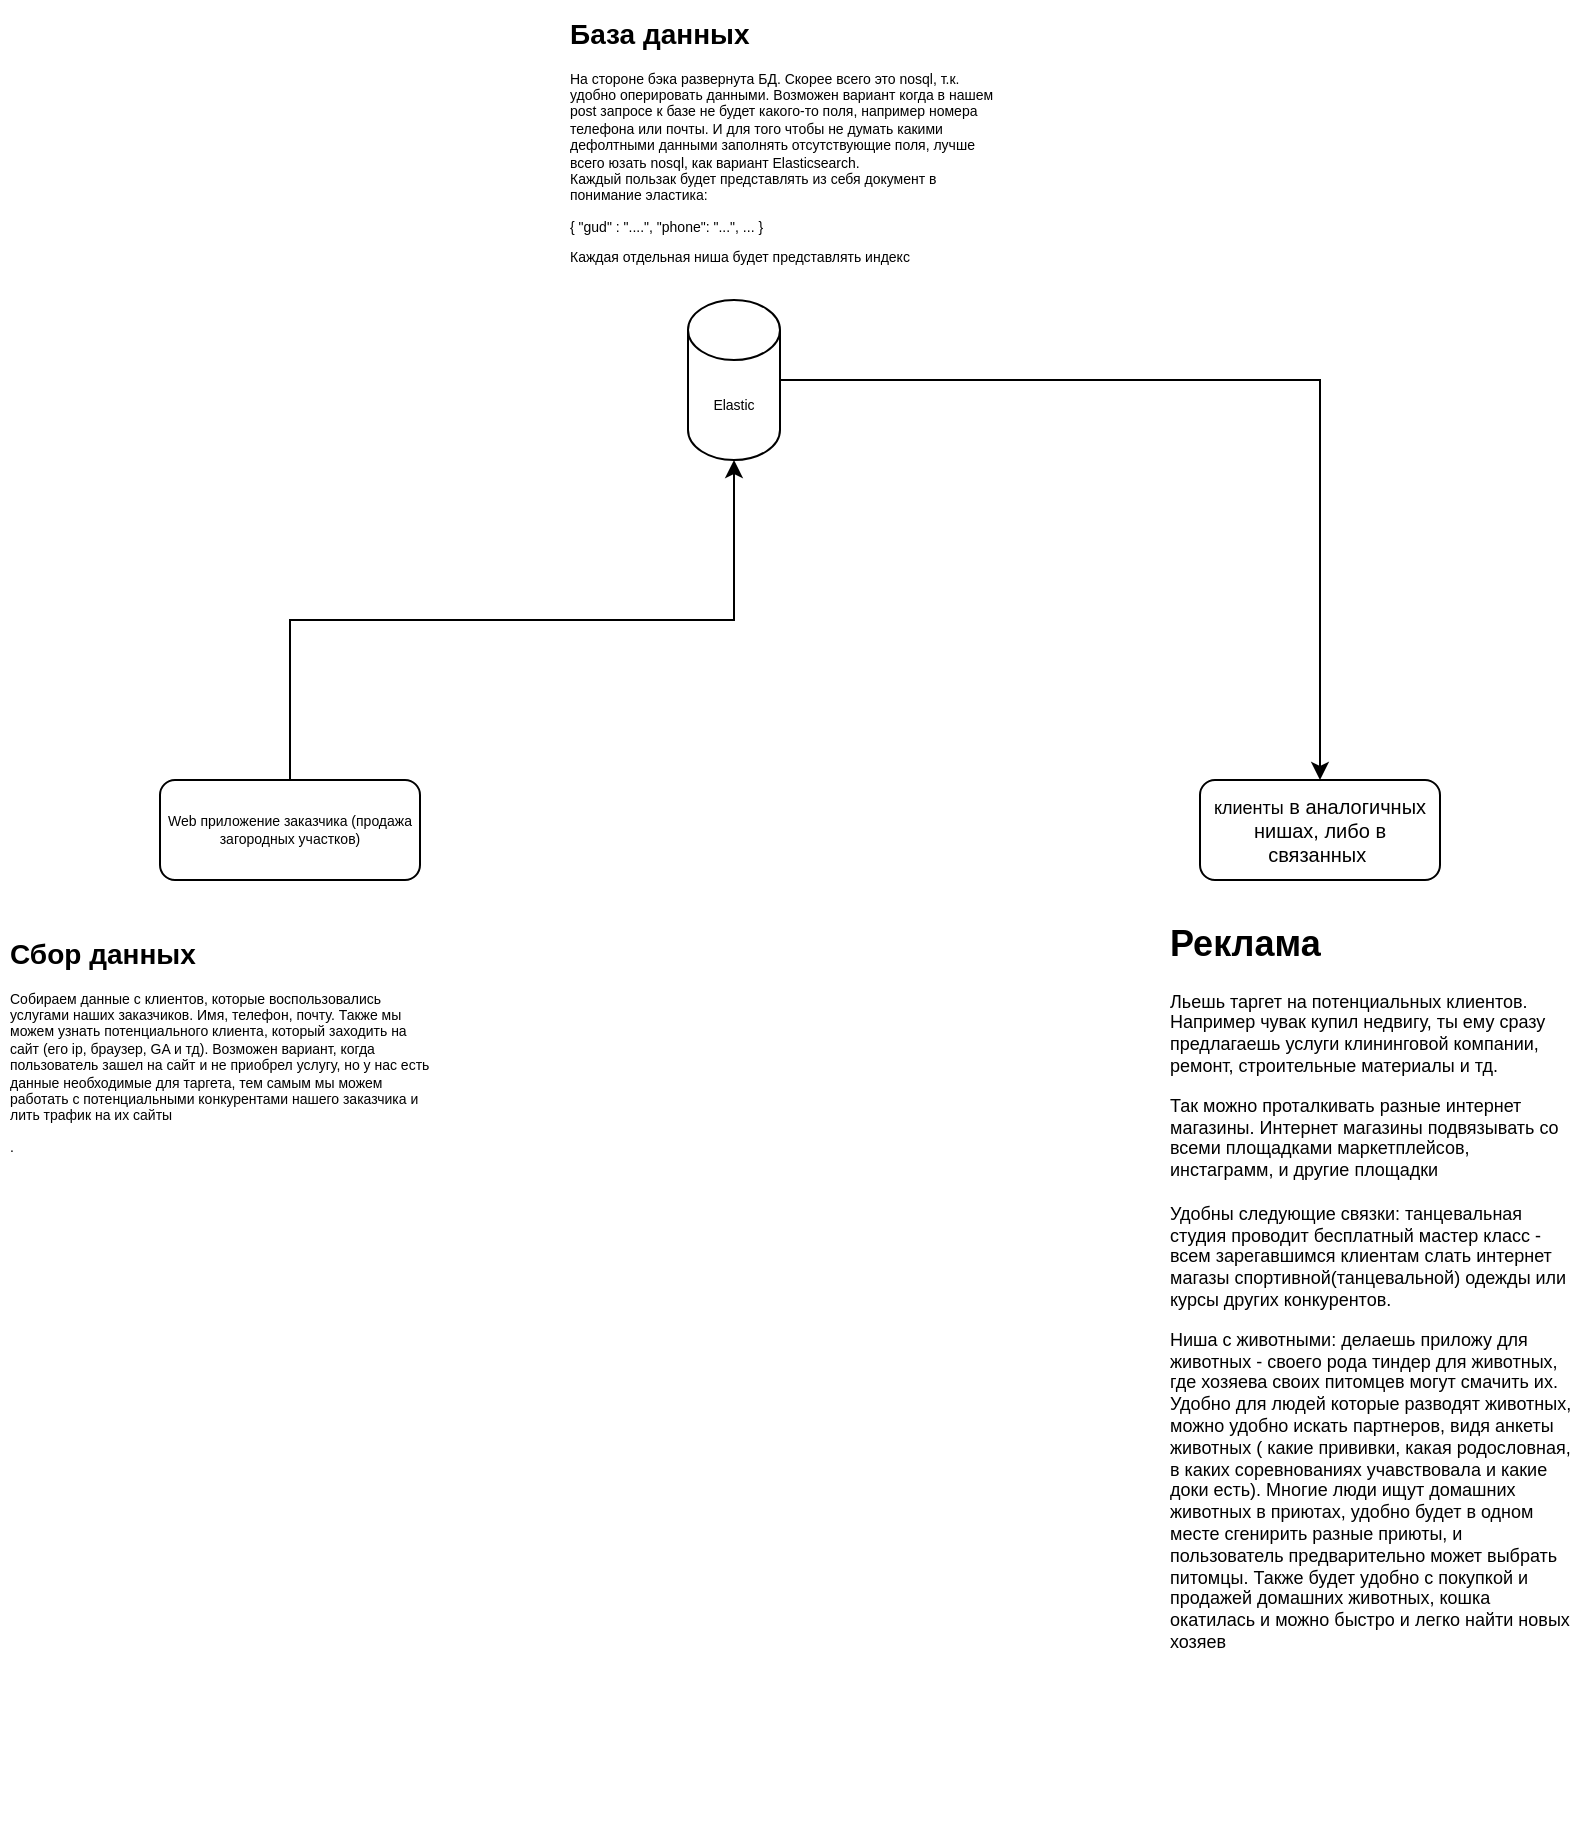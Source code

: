<mxfile version="20.2.0" type="github">
  <diagram id="C5RBs43oDa-KdzZeNtuy" name="Page-1">
    <mxGraphModel dx="1026" dy="768" grid="1" gridSize="10" guides="1" tooltips="1" connect="1" arrows="1" fold="1" page="1" pageScale="1" pageWidth="827" pageHeight="1169" math="0" shadow="0">
      <root>
        <mxCell id="WIyWlLk6GJQsqaUBKTNV-0" />
        <mxCell id="WIyWlLk6GJQsqaUBKTNV-1" parent="WIyWlLk6GJQsqaUBKTNV-0" />
        <mxCell id="ckcIEzo2NA76HNStzIgR-6" style="edgeStyle=orthogonalEdgeStyle;rounded=0;orthogonalLoop=1;jettySize=auto;html=1;exitX=0.5;exitY=0;exitDx=0;exitDy=0;fontSize=5;entryX=0.5;entryY=1;entryDx=0;entryDy=0;entryPerimeter=0;" edge="1" parent="WIyWlLk6GJQsqaUBKTNV-1" source="WIyWlLk6GJQsqaUBKTNV-3" target="ckcIEzo2NA76HNStzIgR-4">
          <mxGeometry relative="1" as="geometry">
            <mxPoint x="350" y="250" as="targetPoint" />
          </mxGeometry>
        </mxCell>
        <mxCell id="WIyWlLk6GJQsqaUBKTNV-3" value="Web приложение заказчика (продажа загородных участков)" style="rounded=1;whiteSpace=wrap;html=1;fontSize=7;glass=0;strokeWidth=1;shadow=0;" parent="WIyWlLk6GJQsqaUBKTNV-1" vertex="1">
          <mxGeometry x="90" y="460" width="130" height="50" as="geometry" />
        </mxCell>
        <mxCell id="ckcIEzo2NA76HNStzIgR-3" value="&lt;h1&gt;Сбор данных&lt;/h1&gt;&lt;span style=&quot;text-align: center;&quot;&gt;Собираем данные с клиентов, которые воспользовались услугами наших заказчиков. Имя, телефон, почту. Также мы можем узнать потенциального клиента, который заходить на сайт (его ip, браузер, GA и тд). Возможен вариант, когда пользователь зашел на сайт и не приобрел услугу, но у нас есть данные необходимые для таргета, тем самым мы можем работать с потенциальными конкурентами нашего заказчика и лить трафик на их сайты&amp;nbsp;&lt;br&gt;&lt;/span&gt;&lt;p&gt;.&lt;/p&gt;" style="text;html=1;strokeColor=none;fillColor=none;spacing=5;spacingTop=-20;whiteSpace=wrap;overflow=hidden;rounded=0;fontSize=7;" vertex="1" parent="WIyWlLk6GJQsqaUBKTNV-1">
          <mxGeometry x="10" y="540" width="220" height="140" as="geometry" />
        </mxCell>
        <mxCell id="ckcIEzo2NA76HNStzIgR-9" style="edgeStyle=orthogonalEdgeStyle;rounded=0;orthogonalLoop=1;jettySize=auto;html=1;exitX=1;exitY=0.5;exitDx=0;exitDy=0;exitPerimeter=0;entryX=0.5;entryY=0;entryDx=0;entryDy=0;fontSize=9;" edge="1" parent="WIyWlLk6GJQsqaUBKTNV-1" source="ckcIEzo2NA76HNStzIgR-4" target="ckcIEzo2NA76HNStzIgR-7">
          <mxGeometry relative="1" as="geometry" />
        </mxCell>
        <mxCell id="ckcIEzo2NA76HNStzIgR-4" value="Elastic" style="shape=cylinder3;whiteSpace=wrap;html=1;boundedLbl=1;backgroundOutline=1;size=15;fontSize=7;" vertex="1" parent="WIyWlLk6GJQsqaUBKTNV-1">
          <mxGeometry x="354" y="220" width="46" height="80" as="geometry" />
        </mxCell>
        <mxCell id="ckcIEzo2NA76HNStzIgR-5" value="&lt;h1&gt;База данных&lt;/h1&gt;&lt;p&gt;На стороне бэка развернута БД. Скорее всего это nosql, т.к. удобно оперировать данными. Возможен вариант когда в нашем post запросе к базе не будет какого-то поля, например номера телефона или почты. И для того чтобы не думать какими дефолтными данными заполнять отсутствующие поля, лучше всего юзать nosql, как вариант Elasticsearch.&lt;br&gt;Каждый пользак будет представлять из себя документ в понимание эластика:&lt;/p&gt;&lt;p&gt;{ &quot;gud&quot; : &quot;....&quot;, &quot;phone&quot;: &quot;...&quot;, ... }&lt;/p&gt;&lt;p&gt;Каждая отдельная ниша будет представлять индекс&lt;/p&gt;&lt;br&gt;&lt;p&gt;&lt;span style=&quot;background-color: initial;&quot;&gt;&amp;nbsp;&lt;/span&gt;&lt;/p&gt;&lt;p&gt;&amp;nbsp;&lt;br&gt;&lt;br&gt;&lt;/p&gt;" style="text;html=1;strokeColor=none;fillColor=none;spacing=5;spacingTop=-20;whiteSpace=wrap;overflow=hidden;rounded=0;fontSize=7;" vertex="1" parent="WIyWlLk6GJQsqaUBKTNV-1">
          <mxGeometry x="290" y="80" width="220" height="140" as="geometry" />
        </mxCell>
        <mxCell id="ckcIEzo2NA76HNStzIgR-7" value="&lt;font style=&quot;&quot;&gt;&lt;font style=&quot;&quot;&gt;&lt;span style=&quot;font-size: 9px;&quot;&gt;клиенты&lt;/span&gt;&lt;font size=&quot;1&quot;&gt;&amp;nbsp;в аналогичных нишах, либо в связанных&amp;nbsp;&lt;/font&gt;&lt;br&gt;&lt;/font&gt;&lt;/font&gt;" style="rounded=1;whiteSpace=wrap;html=1;fontSize=5;" vertex="1" parent="WIyWlLk6GJQsqaUBKTNV-1">
          <mxGeometry x="610" y="460" width="120" height="50" as="geometry" />
        </mxCell>
        <mxCell id="ckcIEzo2NA76HNStzIgR-8" value="&lt;h1&gt;Реклама&lt;/h1&gt;&lt;p&gt;Льешь таргет на потенциальных клиентов. Например чувак купил недвигу, ты ему сразу предлагаешь услуги клининговой компании, ремонт, строительные материалы и тд.&lt;/p&gt;&lt;p&gt;Так можно проталкивать разные интернет магазины. Интернет магазины подвязывать со всеми площадками маркетплейсов, инстаграмм, и другие площадки&lt;br&gt;&lt;br&gt;Удобны следующие связки: танцевальная студия проводит бесплатный мастер класс - всем зарегавшимся клиентам слать интернет магазы спортивной(танцевальной) одежды или курсы других конкурентов.&lt;/p&gt;&lt;p&gt;Ниша с животными: делаешь приложу для животных - своего рода тиндер для животных, где хозяева своих питомцев могут смачить их. Удобно для людей которые разводят животных, можно удобно искать партнеров, видя анкеты животных ( какие прививки, какая родословная, в каких соревнованиях учавствовала и какие доки есть). Многие люди ищут домашних животных в приютах, удобно будет в одном месте сгенирить разные приюты, и пользователь предварительно может выбрать питомцы. Также будет удобно с покупкой и продажей домашних животных, кошка окатилась и можно быстро и легко найти новых хозяев&lt;/p&gt;" style="text;html=1;strokeColor=none;fillColor=none;spacing=5;spacingTop=-20;whiteSpace=wrap;overflow=hidden;rounded=0;fontSize=9;" vertex="1" parent="WIyWlLk6GJQsqaUBKTNV-1">
          <mxGeometry x="590" y="530" width="210" height="450" as="geometry" />
        </mxCell>
      </root>
    </mxGraphModel>
  </diagram>
</mxfile>
